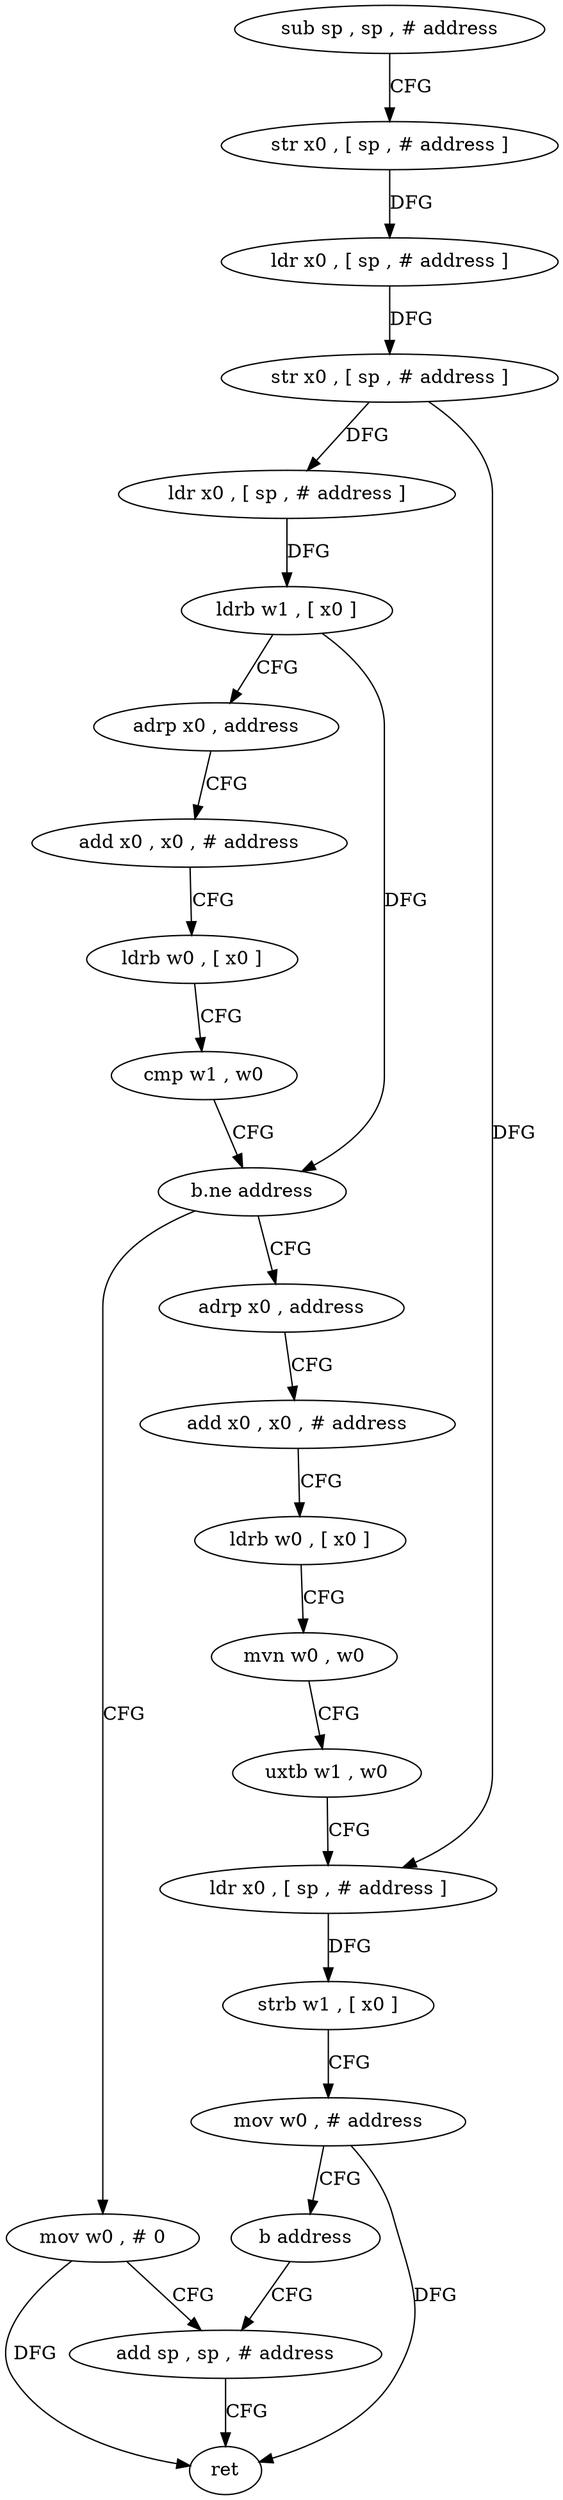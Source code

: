 digraph "func" {
"232708" [label = "sub sp , sp , # address" ]
"232712" [label = "str x0 , [ sp , # address ]" ]
"232716" [label = "ldr x0 , [ sp , # address ]" ]
"232720" [label = "str x0 , [ sp , # address ]" ]
"232724" [label = "ldr x0 , [ sp , # address ]" ]
"232728" [label = "ldrb w1 , [ x0 ]" ]
"232732" [label = "adrp x0 , address" ]
"232736" [label = "add x0 , x0 , # address" ]
"232740" [label = "ldrb w0 , [ x0 ]" ]
"232744" [label = "cmp w1 , w0" ]
"232748" [label = "b.ne address" ]
"232788" [label = "mov w0 , # 0" ]
"232752" [label = "adrp x0 , address" ]
"232792" [label = "add sp , sp , # address" ]
"232756" [label = "add x0 , x0 , # address" ]
"232760" [label = "ldrb w0 , [ x0 ]" ]
"232764" [label = "mvn w0 , w0" ]
"232768" [label = "uxtb w1 , w0" ]
"232772" [label = "ldr x0 , [ sp , # address ]" ]
"232776" [label = "strb w1 , [ x0 ]" ]
"232780" [label = "mov w0 , # address" ]
"232784" [label = "b address" ]
"232796" [label = "ret" ]
"232708" -> "232712" [ label = "CFG" ]
"232712" -> "232716" [ label = "DFG" ]
"232716" -> "232720" [ label = "DFG" ]
"232720" -> "232724" [ label = "DFG" ]
"232720" -> "232772" [ label = "DFG" ]
"232724" -> "232728" [ label = "DFG" ]
"232728" -> "232732" [ label = "CFG" ]
"232728" -> "232748" [ label = "DFG" ]
"232732" -> "232736" [ label = "CFG" ]
"232736" -> "232740" [ label = "CFG" ]
"232740" -> "232744" [ label = "CFG" ]
"232744" -> "232748" [ label = "CFG" ]
"232748" -> "232788" [ label = "CFG" ]
"232748" -> "232752" [ label = "CFG" ]
"232788" -> "232792" [ label = "CFG" ]
"232788" -> "232796" [ label = "DFG" ]
"232752" -> "232756" [ label = "CFG" ]
"232792" -> "232796" [ label = "CFG" ]
"232756" -> "232760" [ label = "CFG" ]
"232760" -> "232764" [ label = "CFG" ]
"232764" -> "232768" [ label = "CFG" ]
"232768" -> "232772" [ label = "CFG" ]
"232772" -> "232776" [ label = "DFG" ]
"232776" -> "232780" [ label = "CFG" ]
"232780" -> "232784" [ label = "CFG" ]
"232780" -> "232796" [ label = "DFG" ]
"232784" -> "232792" [ label = "CFG" ]
}
